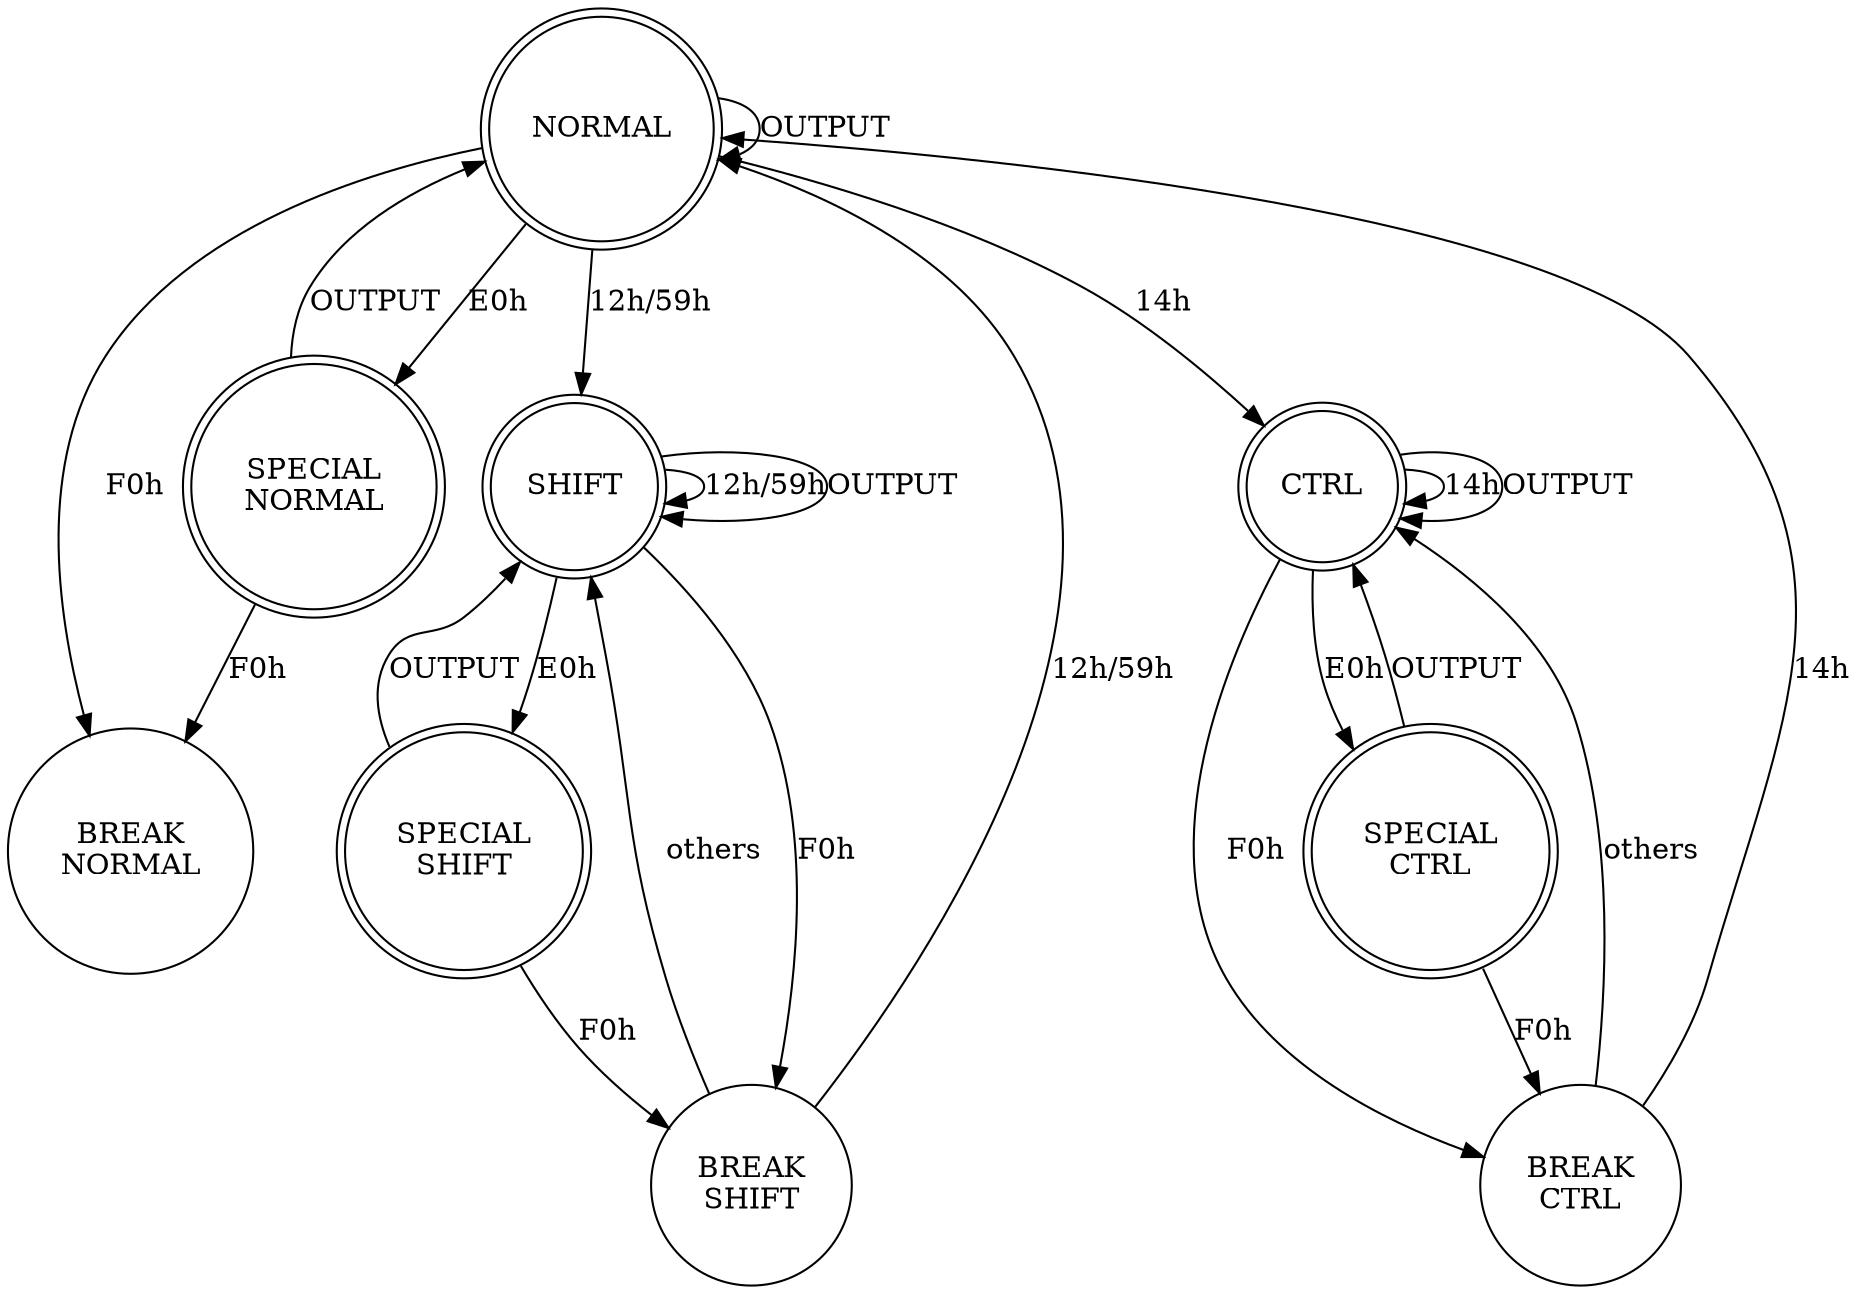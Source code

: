 digraph DFA {   

	//rankdir=LR;
	node[shape=circle];  

    NORMAL[shape=doublecircle];
    BREAK_NORMAL[label="BREAK\nNORMAL"];
    SPECIAL_NORMAL[label="SPECIAL\nNORMAL", shape=doublecircle];
    SHIFT[shape=doublecircle];
    BREAK_SHIFT[label="BREAK\nSHIFT"];
    SPECIAL_SHIFT[label="SPECIAL\nSHIFT", shape=doublecircle];
    CTRL[shape=doublecircle];
    BREAK_CTRL[label="BREAK\nCTRL"];
    SPECIAL_CTRL[label="SPECIAL\nCTRL", shape=doublecircle];

    NORMAL->BREAK_NORMAL[label="F0h"];
    NORMAL->NORMAL[label="OUTPUT"];
    NORMAL->SPECIAL_NORMAL[label="E0h"];

    SPECIAL_NORMAL->BREAK_NORMAL[label="F0h"];
    SPECIAL_NORMAL->NORMAL[label="OUTPUT"];

    NORMAL->SHIFT[label="12h/59h"];
    SHIFT->SHIFT[label="12h/59h"];
    SHIFT->SPECIAL_SHIFT[label="E0h"];
    SHIFT->BREAK_SHIFT[label="F0h"];
    SHIFT->SHIFT[label="OUTPUT"];

    BREAK_SHIFT->NORMAL[label="12h/59h"];
    BREAK_SHIFT->SHIFT[label="others"];

    SPECIAL_SHIFT->BREAK_SHIFT[label="F0h"];
    SPECIAL_SHIFT->SHIFT[label="OUTPUT"];

    NORMAL->CTRL[label="14h"];
    CTRL->CTRL[label="14h"];
    CTRL->SPECIAL_CTRL[label="E0h"];
    CTRL->BREAK_CTRL[label="F0h"];
    CTRL->CTRL[label="OUTPUT"];

    SPECIAL_CTRL->CTRL[label="OUTPUT"];
    SPECIAL_CTRL->BREAK_CTRL[label="F0h"];

    BREAK_CTRL->NORMAL[label="14h"];
    BREAK_CTRL->CTRL[label="others"];
}
